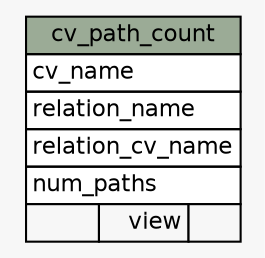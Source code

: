 // dot 2.38.0 on Mac OS X 10.9.3
// SchemaSpy rev 590
digraph "cv_path_count" {
  graph [
    rankdir="RL"
    bgcolor="#f7f7f7"
    nodesep="0.18"
    ranksep="0.46"
    fontname="Helvetica"
    fontsize="11"
  ];
  node [
    fontname="Helvetica"
    fontsize="11"
    shape="plaintext"
  ];
  edge [
    arrowsize="0.8"
  ];
  "cv_path_count" [
    label=<
    <TABLE BORDER="0" CELLBORDER="1" CELLSPACING="0" BGCOLOR="#ffffff">
      <TR><TD COLSPAN="3" BGCOLOR="#9bab96" ALIGN="CENTER">cv_path_count</TD></TR>
      <TR><TD PORT="cv_name" COLSPAN="3" ALIGN="LEFT">cv_name</TD></TR>
      <TR><TD PORT="relation_name" COLSPAN="3" ALIGN="LEFT">relation_name</TD></TR>
      <TR><TD PORT="relation_cv_name" COLSPAN="3" ALIGN="LEFT">relation_cv_name</TD></TR>
      <TR><TD PORT="num_paths" COLSPAN="3" ALIGN="LEFT">num_paths</TD></TR>
      <TR><TD ALIGN="LEFT" BGCOLOR="#f7f7f7">  </TD><TD ALIGN="RIGHT" BGCOLOR="#f7f7f7">view</TD><TD ALIGN="RIGHT" BGCOLOR="#f7f7f7">  </TD></TR>
    </TABLE>>
    URL="tables/cv_path_count.html"
    tooltip="cv_path_count"
  ];
}
